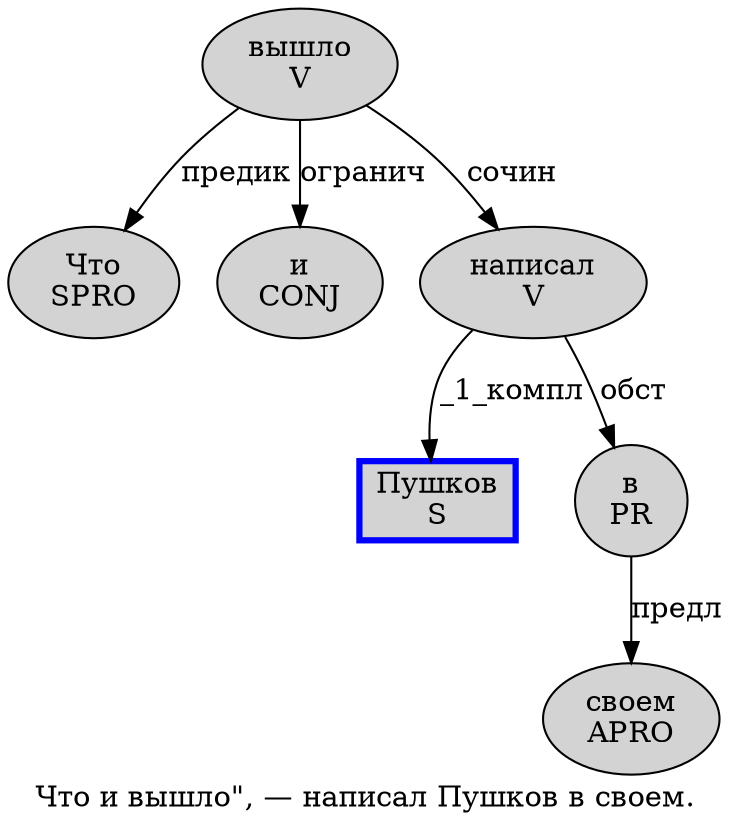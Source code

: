 digraph SENTENCE_1064 {
	graph [label="Что и вышло\", — написал Пушков в своем."]
	node [style=filled]
		0 [label="Что
SPRO" color="" fillcolor=lightgray penwidth=1 shape=ellipse]
		1 [label="и
CONJ" color="" fillcolor=lightgray penwidth=1 shape=ellipse]
		2 [label="вышло
V" color="" fillcolor=lightgray penwidth=1 shape=ellipse]
		6 [label="написал
V" color="" fillcolor=lightgray penwidth=1 shape=ellipse]
		7 [label="Пушков
S" color=blue fillcolor=lightgray penwidth=3 shape=box]
		8 [label="в
PR" color="" fillcolor=lightgray penwidth=1 shape=ellipse]
		9 [label="своем
APRO" color="" fillcolor=lightgray penwidth=1 shape=ellipse]
			2 -> 0 [label="предик"]
			2 -> 1 [label="огранич"]
			2 -> 6 [label="сочин"]
			8 -> 9 [label="предл"]
			6 -> 7 [label="_1_компл"]
			6 -> 8 [label="обст"]
}